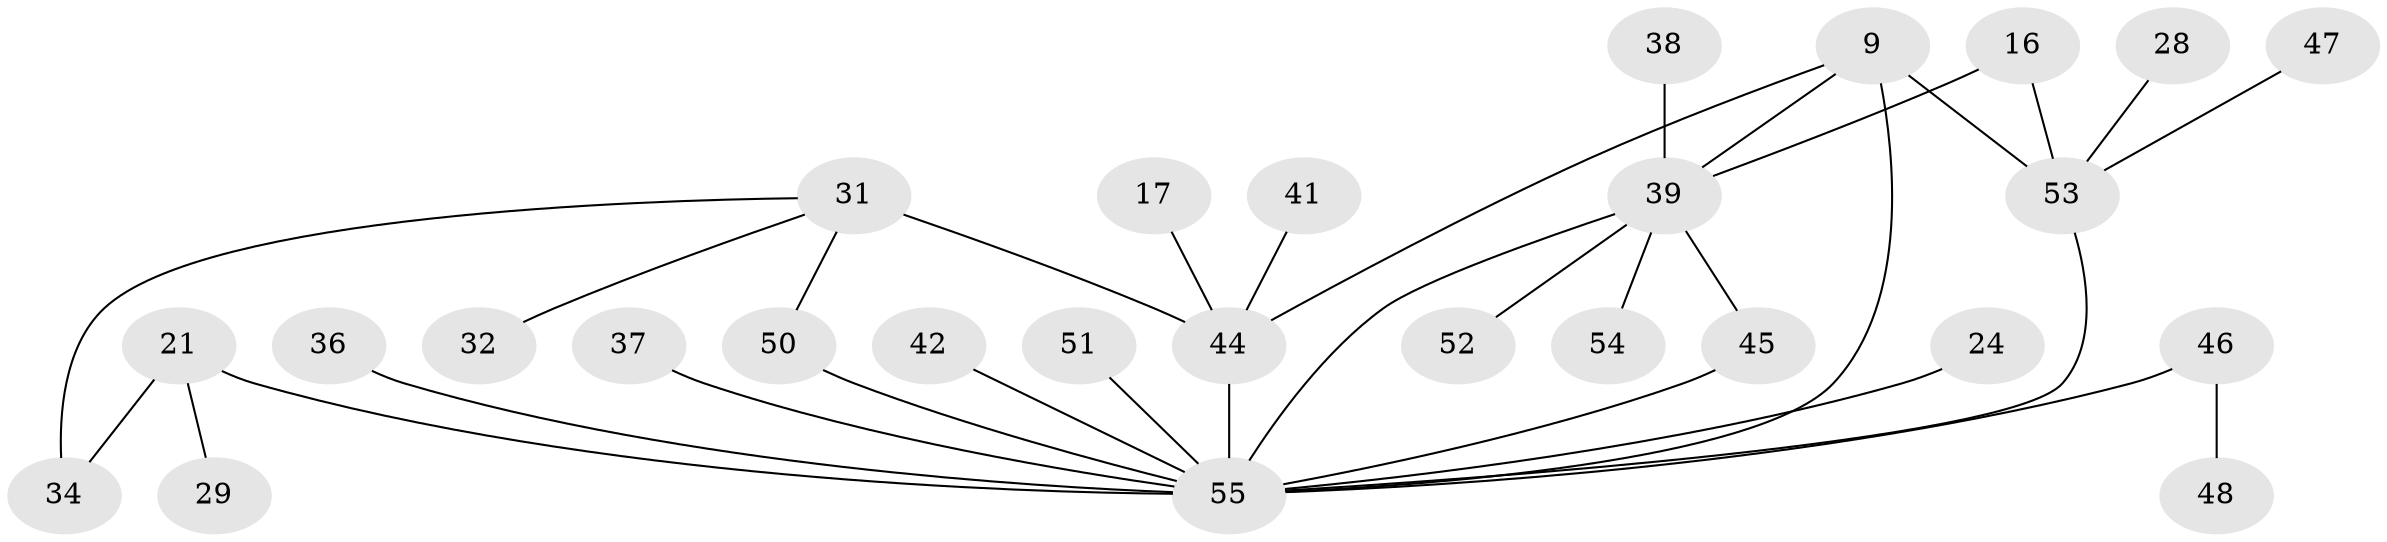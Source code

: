 // original degree distribution, {4: 0.10909090909090909, 5: 0.05454545454545454, 6: 0.09090909090909091, 8: 0.01818181818181818, 3: 0.2, 2: 0.3090909090909091, 1: 0.21818181818181817}
// Generated by graph-tools (version 1.1) at 2025/40/03/09/25 04:40:58]
// undirected, 27 vertices, 33 edges
graph export_dot {
graph [start="1"]
  node [color=gray90,style=filled];
  9 [super="+5"];
  16;
  17;
  21 [super="+6"];
  24;
  28;
  29;
  31 [super="+20"];
  32;
  34;
  36;
  37;
  38 [super="+11"];
  39 [super="+33"];
  41;
  42;
  44 [super="+43+8"];
  45 [super="+18"];
  46;
  47;
  48;
  50;
  51;
  52;
  53 [super="+27+15"];
  54;
  55 [super="+1+40+26+35+49"];
  9 -- 39;
  9 -- 55 [weight=3];
  9 -- 44;
  9 -- 53 [weight=4];
  16 -- 39;
  16 -- 53;
  17 -- 44;
  21 -- 34;
  21 -- 29;
  21 -- 55 [weight=3];
  24 -- 55;
  28 -- 53 [weight=2];
  31 -- 32;
  31 -- 34;
  31 -- 50;
  31 -- 44 [weight=3];
  36 -- 55;
  37 -- 55;
  38 -- 39 [weight=2];
  39 -- 52;
  39 -- 54;
  39 -- 45;
  39 -- 55;
  41 -- 44;
  42 -- 55 [weight=2];
  44 -- 55 [weight=2];
  45 -- 55 [weight=2];
  46 -- 48;
  46 -- 55;
  47 -- 53;
  50 -- 55 [weight=3];
  51 -- 55;
  53 -- 55 [weight=2];
}
